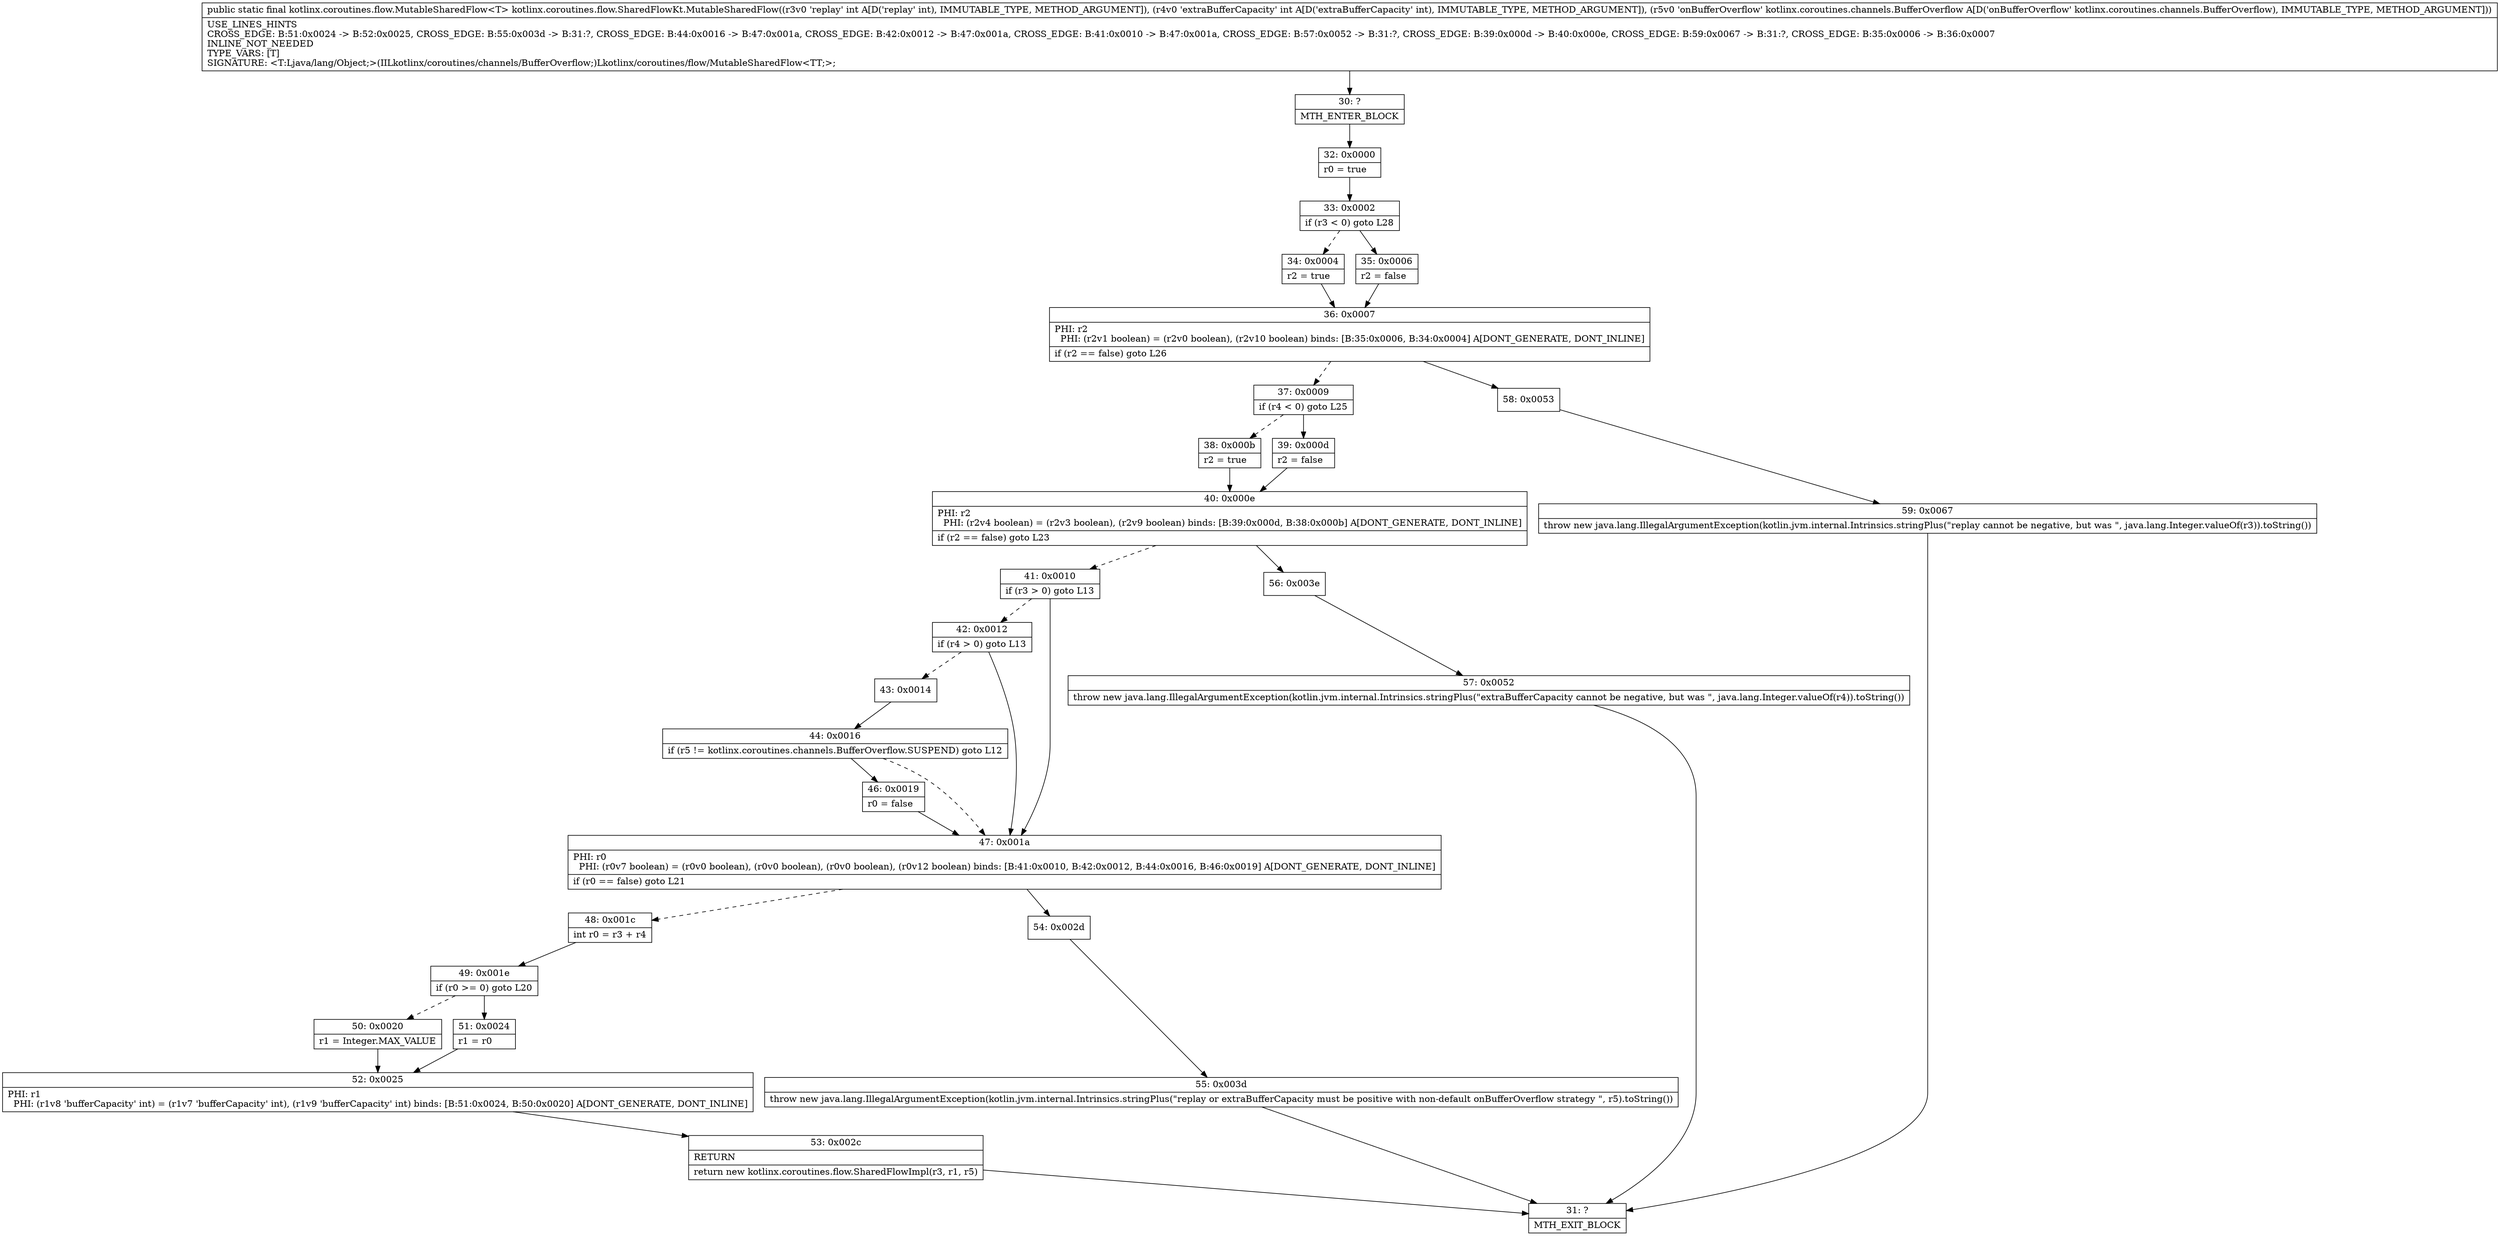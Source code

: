 digraph "CFG forkotlinx.coroutines.flow.SharedFlowKt.MutableSharedFlow(IILkotlinx\/coroutines\/channels\/BufferOverflow;)Lkotlinx\/coroutines\/flow\/MutableSharedFlow;" {
Node_30 [shape=record,label="{30\:\ ?|MTH_ENTER_BLOCK\l}"];
Node_32 [shape=record,label="{32\:\ 0x0000|r0 = true\l}"];
Node_33 [shape=record,label="{33\:\ 0x0002|if (r3 \< 0) goto L28\l}"];
Node_34 [shape=record,label="{34\:\ 0x0004|r2 = true\l}"];
Node_36 [shape=record,label="{36\:\ 0x0007|PHI: r2 \l  PHI: (r2v1 boolean) = (r2v0 boolean), (r2v10 boolean) binds: [B:35:0x0006, B:34:0x0004] A[DONT_GENERATE, DONT_INLINE]\l|if (r2 == false) goto L26\l}"];
Node_37 [shape=record,label="{37\:\ 0x0009|if (r4 \< 0) goto L25\l}"];
Node_38 [shape=record,label="{38\:\ 0x000b|r2 = true\l}"];
Node_40 [shape=record,label="{40\:\ 0x000e|PHI: r2 \l  PHI: (r2v4 boolean) = (r2v3 boolean), (r2v9 boolean) binds: [B:39:0x000d, B:38:0x000b] A[DONT_GENERATE, DONT_INLINE]\l|if (r2 == false) goto L23\l}"];
Node_41 [shape=record,label="{41\:\ 0x0010|if (r3 \> 0) goto L13\l}"];
Node_42 [shape=record,label="{42\:\ 0x0012|if (r4 \> 0) goto L13\l}"];
Node_43 [shape=record,label="{43\:\ 0x0014}"];
Node_44 [shape=record,label="{44\:\ 0x0016|if (r5 != kotlinx.coroutines.channels.BufferOverflow.SUSPEND) goto L12\l}"];
Node_46 [shape=record,label="{46\:\ 0x0019|r0 = false\l}"];
Node_47 [shape=record,label="{47\:\ 0x001a|PHI: r0 \l  PHI: (r0v7 boolean) = (r0v0 boolean), (r0v0 boolean), (r0v0 boolean), (r0v12 boolean) binds: [B:41:0x0010, B:42:0x0012, B:44:0x0016, B:46:0x0019] A[DONT_GENERATE, DONT_INLINE]\l|if (r0 == false) goto L21\l}"];
Node_48 [shape=record,label="{48\:\ 0x001c|int r0 = r3 + r4\l}"];
Node_49 [shape=record,label="{49\:\ 0x001e|if (r0 \>= 0) goto L20\l}"];
Node_50 [shape=record,label="{50\:\ 0x0020|r1 = Integer.MAX_VALUE\l}"];
Node_52 [shape=record,label="{52\:\ 0x0025|PHI: r1 \l  PHI: (r1v8 'bufferCapacity' int) = (r1v7 'bufferCapacity' int), (r1v9 'bufferCapacity' int) binds: [B:51:0x0024, B:50:0x0020] A[DONT_GENERATE, DONT_INLINE]\l}"];
Node_53 [shape=record,label="{53\:\ 0x002c|RETURN\l|return new kotlinx.coroutines.flow.SharedFlowImpl(r3, r1, r5)\l}"];
Node_31 [shape=record,label="{31\:\ ?|MTH_EXIT_BLOCK\l}"];
Node_51 [shape=record,label="{51\:\ 0x0024|r1 = r0\l}"];
Node_54 [shape=record,label="{54\:\ 0x002d}"];
Node_55 [shape=record,label="{55\:\ 0x003d|throw new java.lang.IllegalArgumentException(kotlin.jvm.internal.Intrinsics.stringPlus(\"replay or extraBufferCapacity must be positive with non\-default onBufferOverflow strategy \", r5).toString())\l}"];
Node_56 [shape=record,label="{56\:\ 0x003e}"];
Node_57 [shape=record,label="{57\:\ 0x0052|throw new java.lang.IllegalArgumentException(kotlin.jvm.internal.Intrinsics.stringPlus(\"extraBufferCapacity cannot be negative, but was \", java.lang.Integer.valueOf(r4)).toString())\l}"];
Node_39 [shape=record,label="{39\:\ 0x000d|r2 = false\l}"];
Node_58 [shape=record,label="{58\:\ 0x0053}"];
Node_59 [shape=record,label="{59\:\ 0x0067|throw new java.lang.IllegalArgumentException(kotlin.jvm.internal.Intrinsics.stringPlus(\"replay cannot be negative, but was \", java.lang.Integer.valueOf(r3)).toString())\l}"];
Node_35 [shape=record,label="{35\:\ 0x0006|r2 = false\l}"];
MethodNode[shape=record,label="{public static final kotlinx.coroutines.flow.MutableSharedFlow\<T\> kotlinx.coroutines.flow.SharedFlowKt.MutableSharedFlow((r3v0 'replay' int A[D('replay' int), IMMUTABLE_TYPE, METHOD_ARGUMENT]), (r4v0 'extraBufferCapacity' int A[D('extraBufferCapacity' int), IMMUTABLE_TYPE, METHOD_ARGUMENT]), (r5v0 'onBufferOverflow' kotlinx.coroutines.channels.BufferOverflow A[D('onBufferOverflow' kotlinx.coroutines.channels.BufferOverflow), IMMUTABLE_TYPE, METHOD_ARGUMENT]))  | USE_LINES_HINTS\lCROSS_EDGE: B:51:0x0024 \-\> B:52:0x0025, CROSS_EDGE: B:55:0x003d \-\> B:31:?, CROSS_EDGE: B:44:0x0016 \-\> B:47:0x001a, CROSS_EDGE: B:42:0x0012 \-\> B:47:0x001a, CROSS_EDGE: B:41:0x0010 \-\> B:47:0x001a, CROSS_EDGE: B:57:0x0052 \-\> B:31:?, CROSS_EDGE: B:39:0x000d \-\> B:40:0x000e, CROSS_EDGE: B:59:0x0067 \-\> B:31:?, CROSS_EDGE: B:35:0x0006 \-\> B:36:0x0007\lINLINE_NOT_NEEDED\lTYPE_VARS: [T]\lSIGNATURE: \<T:Ljava\/lang\/Object;\>(IILkotlinx\/coroutines\/channels\/BufferOverflow;)Lkotlinx\/coroutines\/flow\/MutableSharedFlow\<TT;\>;\l}"];
MethodNode -> Node_30;Node_30 -> Node_32;
Node_32 -> Node_33;
Node_33 -> Node_34[style=dashed];
Node_33 -> Node_35;
Node_34 -> Node_36;
Node_36 -> Node_37[style=dashed];
Node_36 -> Node_58;
Node_37 -> Node_38[style=dashed];
Node_37 -> Node_39;
Node_38 -> Node_40;
Node_40 -> Node_41[style=dashed];
Node_40 -> Node_56;
Node_41 -> Node_42[style=dashed];
Node_41 -> Node_47;
Node_42 -> Node_43[style=dashed];
Node_42 -> Node_47;
Node_43 -> Node_44;
Node_44 -> Node_46;
Node_44 -> Node_47[style=dashed];
Node_46 -> Node_47;
Node_47 -> Node_48[style=dashed];
Node_47 -> Node_54;
Node_48 -> Node_49;
Node_49 -> Node_50[style=dashed];
Node_49 -> Node_51;
Node_50 -> Node_52;
Node_52 -> Node_53;
Node_53 -> Node_31;
Node_51 -> Node_52;
Node_54 -> Node_55;
Node_55 -> Node_31;
Node_56 -> Node_57;
Node_57 -> Node_31;
Node_39 -> Node_40;
Node_58 -> Node_59;
Node_59 -> Node_31;
Node_35 -> Node_36;
}

